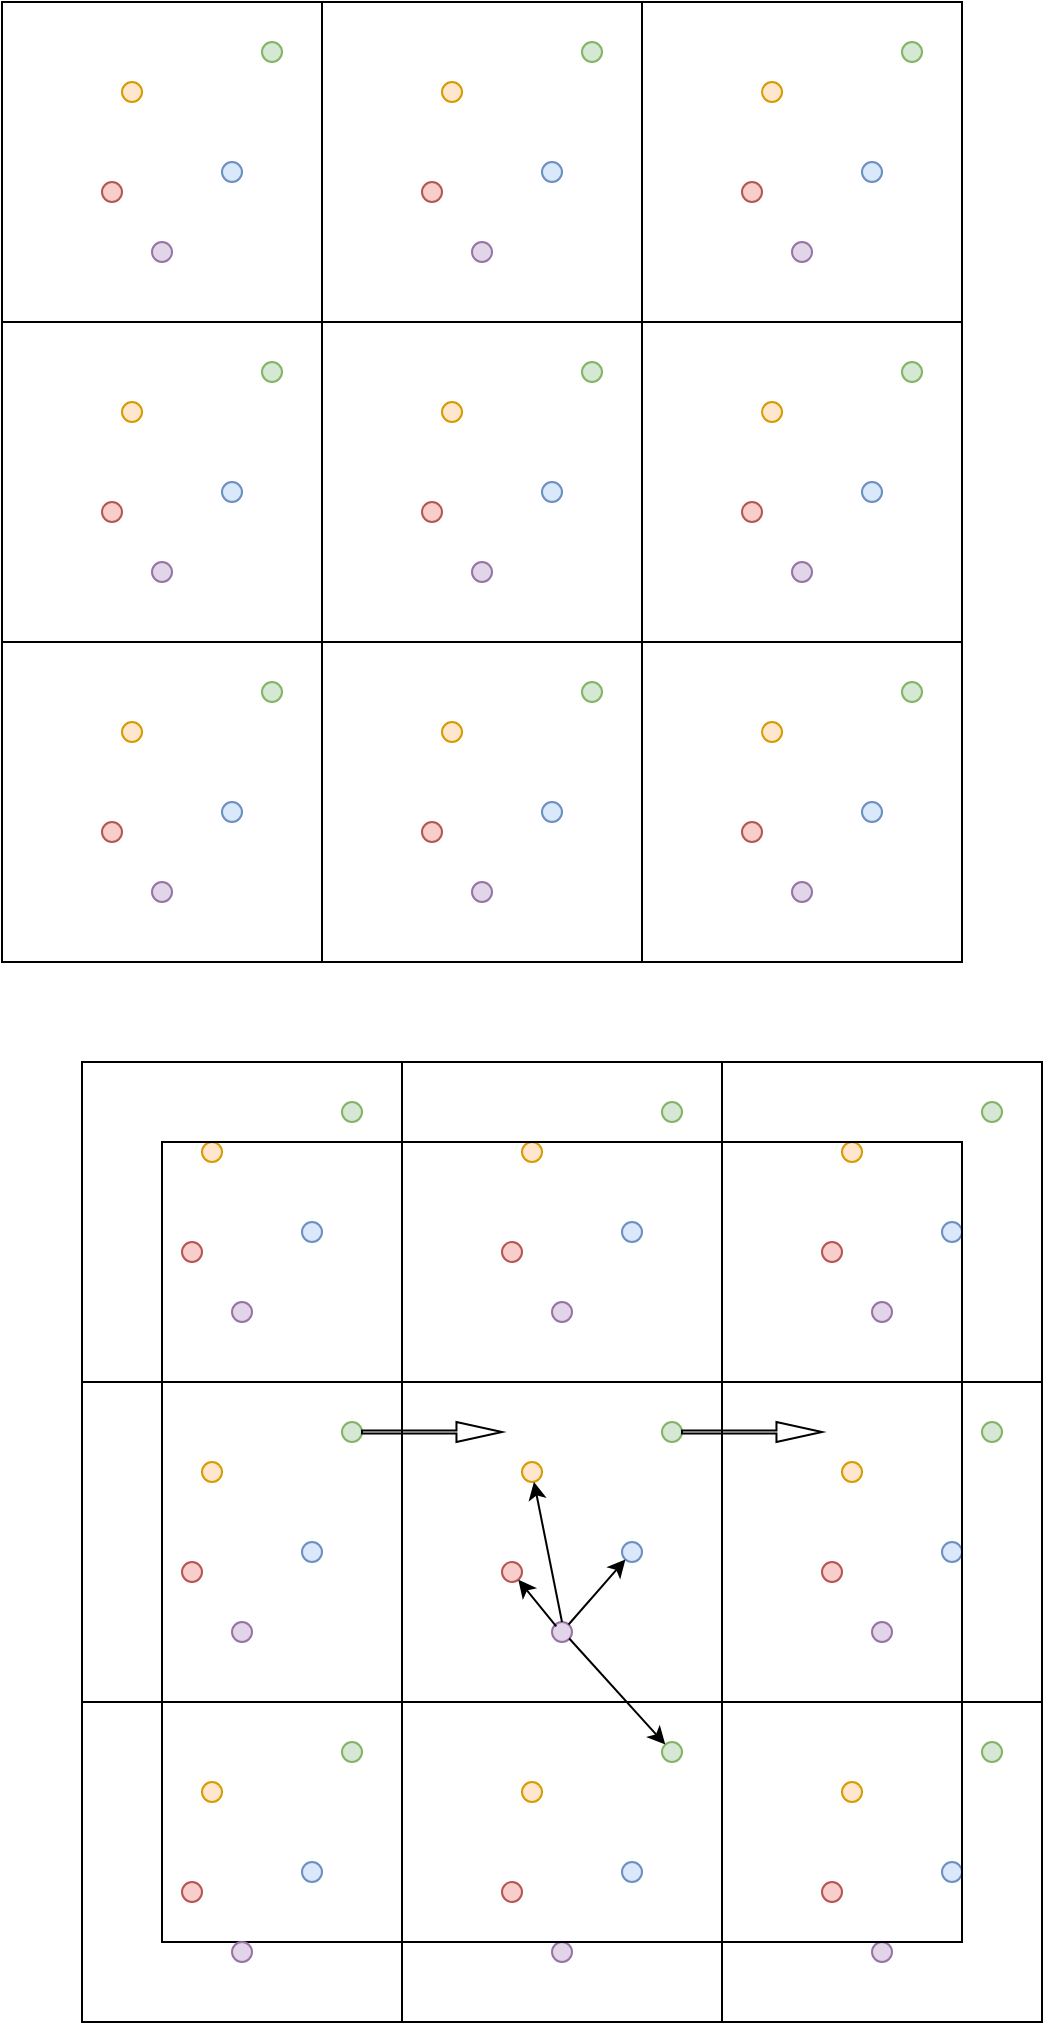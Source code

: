 <mxfile version="20.2.3" type="device"><diagram id="imVHB6iHsO2Q9KAXTTwX" name="Page-1"><mxGraphModel dx="1258" dy="1696" grid="1" gridSize="10" guides="1" tooltips="1" connect="0" arrows="0" fold="1" page="1" pageScale="1" pageWidth="850" pageHeight="1100" math="0" shadow="0"><root><mxCell id="0"/><mxCell id="1" parent="0"/><mxCell id="auEtpbC0rv6Uxyq8bBXX-1" value="" style="rounded=0;whiteSpace=wrap;html=1;" parent="1" vertex="1"><mxGeometry x="240" y="-880" width="160" height="160" as="geometry"/></mxCell><mxCell id="auEtpbC0rv6Uxyq8bBXX-3" value="" style="ellipse;whiteSpace=wrap;html=1;fillColor=#d5e8d4;strokeColor=#82b366;" parent="1" vertex="1"><mxGeometry x="370" y="-860" width="10" height="10" as="geometry"/></mxCell><mxCell id="auEtpbC0rv6Uxyq8bBXX-4" value="" style="ellipse;whiteSpace=wrap;html=1;fillColor=#dae8fc;strokeColor=#6c8ebf;" parent="1" vertex="1"><mxGeometry x="350" y="-800" width="10" height="10" as="geometry"/></mxCell><mxCell id="auEtpbC0rv6Uxyq8bBXX-5" value="" style="ellipse;whiteSpace=wrap;html=1;fillColor=#ffe6cc;strokeColor=#d79b00;" parent="1" vertex="1"><mxGeometry x="300" y="-840" width="10" height="10" as="geometry"/></mxCell><mxCell id="auEtpbC0rv6Uxyq8bBXX-6" value="" style="ellipse;whiteSpace=wrap;html=1;fillColor=#f8cecc;strokeColor=#b85450;" parent="1" vertex="1"><mxGeometry x="290" y="-790" width="10" height="10" as="geometry"/></mxCell><mxCell id="auEtpbC0rv6Uxyq8bBXX-7" value="" style="ellipse;whiteSpace=wrap;html=1;fillColor=#e1d5e7;strokeColor=#9673a6;" parent="1" vertex="1"><mxGeometry x="315" y="-760" width="10" height="10" as="geometry"/></mxCell><mxCell id="auEtpbC0rv6Uxyq8bBXX-10" value="" style="rounded=0;whiteSpace=wrap;html=1;" parent="1" vertex="1"><mxGeometry x="400" y="-880" width="160" height="160" as="geometry"/></mxCell><mxCell id="auEtpbC0rv6Uxyq8bBXX-11" value="" style="ellipse;whiteSpace=wrap;html=1;fillColor=#d5e8d4;strokeColor=#82b366;" parent="1" vertex="1"><mxGeometry x="530" y="-860" width="10" height="10" as="geometry"/></mxCell><mxCell id="auEtpbC0rv6Uxyq8bBXX-12" value="" style="ellipse;whiteSpace=wrap;html=1;fillColor=#dae8fc;strokeColor=#6c8ebf;" parent="1" vertex="1"><mxGeometry x="510" y="-800" width="10" height="10" as="geometry"/></mxCell><mxCell id="auEtpbC0rv6Uxyq8bBXX-13" value="" style="ellipse;whiteSpace=wrap;html=1;fillColor=#ffe6cc;strokeColor=#d79b00;" parent="1" vertex="1"><mxGeometry x="460" y="-840" width="10" height="10" as="geometry"/></mxCell><mxCell id="auEtpbC0rv6Uxyq8bBXX-14" value="" style="ellipse;whiteSpace=wrap;html=1;fillColor=#f8cecc;strokeColor=#b85450;" parent="1" vertex="1"><mxGeometry x="450" y="-790" width="10" height="10" as="geometry"/></mxCell><mxCell id="auEtpbC0rv6Uxyq8bBXX-15" value="" style="ellipse;whiteSpace=wrap;html=1;fillColor=#e1d5e7;strokeColor=#9673a6;" parent="1" vertex="1"><mxGeometry x="475" y="-760" width="10" height="10" as="geometry"/></mxCell><mxCell id="auEtpbC0rv6Uxyq8bBXX-16" value="" style="rounded=0;whiteSpace=wrap;html=1;" parent="1" vertex="1"><mxGeometry x="240" y="-1040" width="160" height="160" as="geometry"/></mxCell><mxCell id="auEtpbC0rv6Uxyq8bBXX-17" value="" style="ellipse;whiteSpace=wrap;html=1;fillColor=#d5e8d4;strokeColor=#82b366;" parent="1" vertex="1"><mxGeometry x="370" y="-1020" width="10" height="10" as="geometry"/></mxCell><mxCell id="auEtpbC0rv6Uxyq8bBXX-18" value="" style="ellipse;whiteSpace=wrap;html=1;fillColor=#dae8fc;strokeColor=#6c8ebf;" parent="1" vertex="1"><mxGeometry x="350" y="-960" width="10" height="10" as="geometry"/></mxCell><mxCell id="auEtpbC0rv6Uxyq8bBXX-19" value="" style="ellipse;whiteSpace=wrap;html=1;fillColor=#ffe6cc;strokeColor=#d79b00;" parent="1" vertex="1"><mxGeometry x="300" y="-1000" width="10" height="10" as="geometry"/></mxCell><mxCell id="auEtpbC0rv6Uxyq8bBXX-20" value="" style="ellipse;whiteSpace=wrap;html=1;fillColor=#f8cecc;strokeColor=#b85450;" parent="1" vertex="1"><mxGeometry x="290" y="-950" width="10" height="10" as="geometry"/></mxCell><mxCell id="auEtpbC0rv6Uxyq8bBXX-21" value="" style="ellipse;whiteSpace=wrap;html=1;fillColor=#e1d5e7;strokeColor=#9673a6;" parent="1" vertex="1"><mxGeometry x="315" y="-920" width="10" height="10" as="geometry"/></mxCell><mxCell id="auEtpbC0rv6Uxyq8bBXX-22" value="" style="rounded=0;whiteSpace=wrap;html=1;" parent="1" vertex="1"><mxGeometry x="400" y="-1040" width="160" height="160" as="geometry"/></mxCell><mxCell id="auEtpbC0rv6Uxyq8bBXX-23" value="" style="ellipse;whiteSpace=wrap;html=1;fillColor=#d5e8d4;strokeColor=#82b366;" parent="1" vertex="1"><mxGeometry x="530" y="-1020" width="10" height="10" as="geometry"/></mxCell><mxCell id="auEtpbC0rv6Uxyq8bBXX-24" value="" style="ellipse;whiteSpace=wrap;html=1;fillColor=#dae8fc;strokeColor=#6c8ebf;" parent="1" vertex="1"><mxGeometry x="510" y="-960" width="10" height="10" as="geometry"/></mxCell><mxCell id="auEtpbC0rv6Uxyq8bBXX-25" value="" style="ellipse;whiteSpace=wrap;html=1;fillColor=#ffe6cc;strokeColor=#d79b00;" parent="1" vertex="1"><mxGeometry x="460" y="-1000" width="10" height="10" as="geometry"/></mxCell><mxCell id="auEtpbC0rv6Uxyq8bBXX-26" value="" style="ellipse;whiteSpace=wrap;html=1;fillColor=#f8cecc;strokeColor=#b85450;" parent="1" vertex="1"><mxGeometry x="450" y="-950" width="10" height="10" as="geometry"/></mxCell><mxCell id="auEtpbC0rv6Uxyq8bBXX-27" value="" style="ellipse;whiteSpace=wrap;html=1;fillColor=#e1d5e7;strokeColor=#9673a6;" parent="1" vertex="1"><mxGeometry x="475" y="-920" width="10" height="10" as="geometry"/></mxCell><mxCell id="auEtpbC0rv6Uxyq8bBXX-28" value="" style="rounded=0;whiteSpace=wrap;html=1;" parent="1" vertex="1"><mxGeometry x="80" y="-1040" width="160" height="160" as="geometry"/></mxCell><mxCell id="auEtpbC0rv6Uxyq8bBXX-29" value="" style="ellipse;whiteSpace=wrap;html=1;fillColor=#d5e8d4;strokeColor=#82b366;" parent="1" vertex="1"><mxGeometry x="210" y="-1020" width="10" height="10" as="geometry"/></mxCell><mxCell id="auEtpbC0rv6Uxyq8bBXX-30" value="" style="ellipse;whiteSpace=wrap;html=1;fillColor=#dae8fc;strokeColor=#6c8ebf;" parent="1" vertex="1"><mxGeometry x="190" y="-960" width="10" height="10" as="geometry"/></mxCell><mxCell id="auEtpbC0rv6Uxyq8bBXX-31" value="" style="ellipse;whiteSpace=wrap;html=1;fillColor=#ffe6cc;strokeColor=#d79b00;" parent="1" vertex="1"><mxGeometry x="140" y="-1000" width="10" height="10" as="geometry"/></mxCell><mxCell id="auEtpbC0rv6Uxyq8bBXX-32" value="" style="ellipse;whiteSpace=wrap;html=1;fillColor=#f8cecc;strokeColor=#b85450;" parent="1" vertex="1"><mxGeometry x="130" y="-950" width="10" height="10" as="geometry"/></mxCell><mxCell id="auEtpbC0rv6Uxyq8bBXX-33" value="" style="ellipse;whiteSpace=wrap;html=1;fillColor=#e1d5e7;strokeColor=#9673a6;" parent="1" vertex="1"><mxGeometry x="155" y="-920" width="10" height="10" as="geometry"/></mxCell><mxCell id="auEtpbC0rv6Uxyq8bBXX-34" value="" style="rounded=0;whiteSpace=wrap;html=1;" parent="1" vertex="1"><mxGeometry x="80" y="-880" width="160" height="160" as="geometry"/></mxCell><mxCell id="auEtpbC0rv6Uxyq8bBXX-35" value="" style="ellipse;whiteSpace=wrap;html=1;fillColor=#d5e8d4;strokeColor=#82b366;" parent="1" vertex="1"><mxGeometry x="210" y="-860" width="10" height="10" as="geometry"/></mxCell><mxCell id="auEtpbC0rv6Uxyq8bBXX-36" value="" style="ellipse;whiteSpace=wrap;html=1;fillColor=#dae8fc;strokeColor=#6c8ebf;" parent="1" vertex="1"><mxGeometry x="190" y="-800" width="10" height="10" as="geometry"/></mxCell><mxCell id="auEtpbC0rv6Uxyq8bBXX-37" value="" style="ellipse;whiteSpace=wrap;html=1;fillColor=#ffe6cc;strokeColor=#d79b00;" parent="1" vertex="1"><mxGeometry x="140" y="-840" width="10" height="10" as="geometry"/></mxCell><mxCell id="auEtpbC0rv6Uxyq8bBXX-38" value="" style="ellipse;whiteSpace=wrap;html=1;fillColor=#f8cecc;strokeColor=#b85450;" parent="1" vertex="1"><mxGeometry x="130" y="-790" width="10" height="10" as="geometry"/></mxCell><mxCell id="auEtpbC0rv6Uxyq8bBXX-39" value="" style="ellipse;whiteSpace=wrap;html=1;fillColor=#e1d5e7;strokeColor=#9673a6;" parent="1" vertex="1"><mxGeometry x="155" y="-760" width="10" height="10" as="geometry"/></mxCell><mxCell id="auEtpbC0rv6Uxyq8bBXX-40" value="" style="rounded=0;whiteSpace=wrap;html=1;" parent="1" vertex="1"><mxGeometry x="240" y="-720" width="160" height="160" as="geometry"/></mxCell><mxCell id="auEtpbC0rv6Uxyq8bBXX-41" value="" style="ellipse;whiteSpace=wrap;html=1;fillColor=#d5e8d4;strokeColor=#82b366;" parent="1" vertex="1"><mxGeometry x="370" y="-700" width="10" height="10" as="geometry"/></mxCell><mxCell id="auEtpbC0rv6Uxyq8bBXX-42" value="" style="ellipse;whiteSpace=wrap;html=1;fillColor=#dae8fc;strokeColor=#6c8ebf;" parent="1" vertex="1"><mxGeometry x="350" y="-640" width="10" height="10" as="geometry"/></mxCell><mxCell id="auEtpbC0rv6Uxyq8bBXX-43" value="" style="ellipse;whiteSpace=wrap;html=1;fillColor=#ffe6cc;strokeColor=#d79b00;" parent="1" vertex="1"><mxGeometry x="300" y="-680" width="10" height="10" as="geometry"/></mxCell><mxCell id="auEtpbC0rv6Uxyq8bBXX-44" value="" style="ellipse;whiteSpace=wrap;html=1;fillColor=#f8cecc;strokeColor=#b85450;" parent="1" vertex="1"><mxGeometry x="290" y="-630" width="10" height="10" as="geometry"/></mxCell><mxCell id="auEtpbC0rv6Uxyq8bBXX-45" value="" style="ellipse;whiteSpace=wrap;html=1;fillColor=#e1d5e7;strokeColor=#9673a6;" parent="1" vertex="1"><mxGeometry x="315" y="-600" width="10" height="10" as="geometry"/></mxCell><mxCell id="auEtpbC0rv6Uxyq8bBXX-46" value="" style="rounded=0;whiteSpace=wrap;html=1;" parent="1" vertex="1"><mxGeometry x="400" y="-720" width="160" height="160" as="geometry"/></mxCell><mxCell id="auEtpbC0rv6Uxyq8bBXX-47" value="" style="ellipse;whiteSpace=wrap;html=1;fillColor=#d5e8d4;strokeColor=#82b366;" parent="1" vertex="1"><mxGeometry x="530" y="-700" width="10" height="10" as="geometry"/></mxCell><mxCell id="auEtpbC0rv6Uxyq8bBXX-48" value="" style="ellipse;whiteSpace=wrap;html=1;fillColor=#dae8fc;strokeColor=#6c8ebf;" parent="1" vertex="1"><mxGeometry x="510" y="-640" width="10" height="10" as="geometry"/></mxCell><mxCell id="auEtpbC0rv6Uxyq8bBXX-49" value="" style="ellipse;whiteSpace=wrap;html=1;fillColor=#ffe6cc;strokeColor=#d79b00;" parent="1" vertex="1"><mxGeometry x="460" y="-680" width="10" height="10" as="geometry"/></mxCell><mxCell id="auEtpbC0rv6Uxyq8bBXX-50" value="" style="ellipse;whiteSpace=wrap;html=1;fillColor=#f8cecc;strokeColor=#b85450;" parent="1" vertex="1"><mxGeometry x="450" y="-630" width="10" height="10" as="geometry"/></mxCell><mxCell id="auEtpbC0rv6Uxyq8bBXX-51" value="" style="ellipse;whiteSpace=wrap;html=1;fillColor=#e1d5e7;strokeColor=#9673a6;" parent="1" vertex="1"><mxGeometry x="475" y="-600" width="10" height="10" as="geometry"/></mxCell><mxCell id="auEtpbC0rv6Uxyq8bBXX-52" value="" style="rounded=0;whiteSpace=wrap;html=1;" parent="1" vertex="1"><mxGeometry x="80" y="-720" width="160" height="160" as="geometry"/></mxCell><mxCell id="auEtpbC0rv6Uxyq8bBXX-53" value="" style="ellipse;whiteSpace=wrap;html=1;fillColor=#d5e8d4;strokeColor=#82b366;" parent="1" vertex="1"><mxGeometry x="210" y="-700" width="10" height="10" as="geometry"/></mxCell><mxCell id="auEtpbC0rv6Uxyq8bBXX-54" value="" style="ellipse;whiteSpace=wrap;html=1;fillColor=#dae8fc;strokeColor=#6c8ebf;" parent="1" vertex="1"><mxGeometry x="190" y="-640" width="10" height="10" as="geometry"/></mxCell><mxCell id="auEtpbC0rv6Uxyq8bBXX-55" value="" style="ellipse;whiteSpace=wrap;html=1;fillColor=#ffe6cc;strokeColor=#d79b00;" parent="1" vertex="1"><mxGeometry x="140" y="-680" width="10" height="10" as="geometry"/></mxCell><mxCell id="auEtpbC0rv6Uxyq8bBXX-56" value="" style="ellipse;whiteSpace=wrap;html=1;fillColor=#f8cecc;strokeColor=#b85450;" parent="1" vertex="1"><mxGeometry x="130" y="-630" width="10" height="10" as="geometry"/></mxCell><mxCell id="auEtpbC0rv6Uxyq8bBXX-57" value="" style="ellipse;whiteSpace=wrap;html=1;fillColor=#e1d5e7;strokeColor=#9673a6;" parent="1" vertex="1"><mxGeometry x="155" y="-600" width="10" height="10" as="geometry"/></mxCell><mxCell id="auEtpbC0rv6Uxyq8bBXX-58" value="" style="rounded=0;whiteSpace=wrap;html=1;" parent="1" vertex="1"><mxGeometry x="280" y="-350" width="160" height="160" as="geometry"/></mxCell><mxCell id="auEtpbC0rv6Uxyq8bBXX-59" value="" style="ellipse;whiteSpace=wrap;html=1;fillColor=#d5e8d4;strokeColor=#82b366;" parent="1" vertex="1"><mxGeometry x="410" y="-330" width="10" height="10" as="geometry"/></mxCell><mxCell id="auEtpbC0rv6Uxyq8bBXX-60" value="" style="ellipse;whiteSpace=wrap;html=1;fillColor=#dae8fc;strokeColor=#6c8ebf;" parent="1" vertex="1"><mxGeometry x="390" y="-270" width="10" height="10" as="geometry"/></mxCell><mxCell id="auEtpbC0rv6Uxyq8bBXX-61" value="" style="ellipse;whiteSpace=wrap;html=1;fillColor=#ffe6cc;strokeColor=#d79b00;" parent="1" vertex="1"><mxGeometry x="340" y="-310" width="10" height="10" as="geometry"/></mxCell><mxCell id="auEtpbC0rv6Uxyq8bBXX-62" value="" style="ellipse;whiteSpace=wrap;html=1;fillColor=#f8cecc;strokeColor=#b85450;" parent="1" vertex="1"><mxGeometry x="330" y="-260" width="10" height="10" as="geometry"/></mxCell><mxCell id="auEtpbC0rv6Uxyq8bBXX-63" value="" style="ellipse;whiteSpace=wrap;html=1;fillColor=#e1d5e7;strokeColor=#9673a6;" parent="1" vertex="1"><mxGeometry x="355" y="-230" width="10" height="10" as="geometry"/></mxCell><mxCell id="auEtpbC0rv6Uxyq8bBXX-64" value="" style="rounded=0;whiteSpace=wrap;html=1;" parent="1" vertex="1"><mxGeometry x="440" y="-350" width="160" height="160" as="geometry"/></mxCell><mxCell id="auEtpbC0rv6Uxyq8bBXX-65" value="" style="ellipse;whiteSpace=wrap;html=1;fillColor=#d5e8d4;strokeColor=#82b366;" parent="1" vertex="1"><mxGeometry x="570" y="-330" width="10" height="10" as="geometry"/></mxCell><mxCell id="auEtpbC0rv6Uxyq8bBXX-66" value="" style="ellipse;whiteSpace=wrap;html=1;fillColor=#dae8fc;strokeColor=#6c8ebf;" parent="1" vertex="1"><mxGeometry x="550" y="-270" width="10" height="10" as="geometry"/></mxCell><mxCell id="auEtpbC0rv6Uxyq8bBXX-67" value="" style="ellipse;whiteSpace=wrap;html=1;fillColor=#ffe6cc;strokeColor=#d79b00;" parent="1" vertex="1"><mxGeometry x="500" y="-310" width="10" height="10" as="geometry"/></mxCell><mxCell id="auEtpbC0rv6Uxyq8bBXX-68" value="" style="ellipse;whiteSpace=wrap;html=1;fillColor=#f8cecc;strokeColor=#b85450;" parent="1" vertex="1"><mxGeometry x="490" y="-260" width="10" height="10" as="geometry"/></mxCell><mxCell id="auEtpbC0rv6Uxyq8bBXX-69" value="" style="ellipse;whiteSpace=wrap;html=1;fillColor=#e1d5e7;strokeColor=#9673a6;" parent="1" vertex="1"><mxGeometry x="515" y="-230" width="10" height="10" as="geometry"/></mxCell><mxCell id="auEtpbC0rv6Uxyq8bBXX-70" value="" style="rounded=0;whiteSpace=wrap;html=1;" parent="1" vertex="1"><mxGeometry x="280" y="-510" width="160" height="160" as="geometry"/></mxCell><mxCell id="auEtpbC0rv6Uxyq8bBXX-71" value="" style="ellipse;whiteSpace=wrap;html=1;fillColor=#d5e8d4;strokeColor=#82b366;" parent="1" vertex="1"><mxGeometry x="410" y="-490" width="10" height="10" as="geometry"/></mxCell><mxCell id="auEtpbC0rv6Uxyq8bBXX-72" value="" style="ellipse;whiteSpace=wrap;html=1;fillColor=#dae8fc;strokeColor=#6c8ebf;" parent="1" vertex="1"><mxGeometry x="390" y="-430" width="10" height="10" as="geometry"/></mxCell><mxCell id="auEtpbC0rv6Uxyq8bBXX-73" value="" style="ellipse;whiteSpace=wrap;html=1;fillColor=#ffe6cc;strokeColor=#d79b00;" parent="1" vertex="1"><mxGeometry x="340" y="-470" width="10" height="10" as="geometry"/></mxCell><mxCell id="auEtpbC0rv6Uxyq8bBXX-74" value="" style="ellipse;whiteSpace=wrap;html=1;fillColor=#f8cecc;strokeColor=#b85450;" parent="1" vertex="1"><mxGeometry x="330" y="-420" width="10" height="10" as="geometry"/></mxCell><mxCell id="auEtpbC0rv6Uxyq8bBXX-75" value="" style="ellipse;whiteSpace=wrap;html=1;fillColor=#e1d5e7;strokeColor=#9673a6;" parent="1" vertex="1"><mxGeometry x="355" y="-390" width="10" height="10" as="geometry"/></mxCell><mxCell id="auEtpbC0rv6Uxyq8bBXX-76" value="" style="rounded=0;whiteSpace=wrap;html=1;" parent="1" vertex="1"><mxGeometry x="440" y="-510" width="160" height="160" as="geometry"/></mxCell><mxCell id="auEtpbC0rv6Uxyq8bBXX-77" value="" style="ellipse;whiteSpace=wrap;html=1;fillColor=#d5e8d4;strokeColor=#82b366;" parent="1" vertex="1"><mxGeometry x="570" y="-490" width="10" height="10" as="geometry"/></mxCell><mxCell id="auEtpbC0rv6Uxyq8bBXX-78" value="" style="ellipse;whiteSpace=wrap;html=1;fillColor=#dae8fc;strokeColor=#6c8ebf;" parent="1" vertex="1"><mxGeometry x="550" y="-430" width="10" height="10" as="geometry"/></mxCell><mxCell id="auEtpbC0rv6Uxyq8bBXX-79" value="" style="ellipse;whiteSpace=wrap;html=1;fillColor=#ffe6cc;strokeColor=#d79b00;" parent="1" vertex="1"><mxGeometry x="500" y="-470" width="10" height="10" as="geometry"/></mxCell><mxCell id="auEtpbC0rv6Uxyq8bBXX-80" value="" style="ellipse;whiteSpace=wrap;html=1;fillColor=#f8cecc;strokeColor=#b85450;" parent="1" vertex="1"><mxGeometry x="490" y="-420" width="10" height="10" as="geometry"/></mxCell><mxCell id="auEtpbC0rv6Uxyq8bBXX-81" value="" style="ellipse;whiteSpace=wrap;html=1;fillColor=#e1d5e7;strokeColor=#9673a6;" parent="1" vertex="1"><mxGeometry x="515" y="-390" width="10" height="10" as="geometry"/></mxCell><mxCell id="auEtpbC0rv6Uxyq8bBXX-82" value="" style="rounded=0;whiteSpace=wrap;html=1;" parent="1" vertex="1"><mxGeometry x="120" y="-510" width="160" height="160" as="geometry"/></mxCell><mxCell id="auEtpbC0rv6Uxyq8bBXX-83" value="" style="ellipse;whiteSpace=wrap;html=1;fillColor=#d5e8d4;strokeColor=#82b366;" parent="1" vertex="1"><mxGeometry x="250" y="-490" width="10" height="10" as="geometry"/></mxCell><mxCell id="auEtpbC0rv6Uxyq8bBXX-84" value="" style="ellipse;whiteSpace=wrap;html=1;fillColor=#dae8fc;strokeColor=#6c8ebf;" parent="1" vertex="1"><mxGeometry x="230" y="-430" width="10" height="10" as="geometry"/></mxCell><mxCell id="auEtpbC0rv6Uxyq8bBXX-85" value="" style="ellipse;whiteSpace=wrap;html=1;fillColor=#ffe6cc;strokeColor=#d79b00;" parent="1" vertex="1"><mxGeometry x="180" y="-470" width="10" height="10" as="geometry"/></mxCell><mxCell id="auEtpbC0rv6Uxyq8bBXX-86" value="" style="ellipse;whiteSpace=wrap;html=1;fillColor=#f8cecc;strokeColor=#b85450;" parent="1" vertex="1"><mxGeometry x="170" y="-420" width="10" height="10" as="geometry"/></mxCell><mxCell id="auEtpbC0rv6Uxyq8bBXX-87" value="" style="ellipse;whiteSpace=wrap;html=1;fillColor=#e1d5e7;strokeColor=#9673a6;" parent="1" vertex="1"><mxGeometry x="195" y="-390" width="10" height="10" as="geometry"/></mxCell><mxCell id="auEtpbC0rv6Uxyq8bBXX-88" value="" style="rounded=0;whiteSpace=wrap;html=1;" parent="1" vertex="1"><mxGeometry x="120" y="-350" width="160" height="160" as="geometry"/></mxCell><mxCell id="auEtpbC0rv6Uxyq8bBXX-89" value="" style="ellipse;whiteSpace=wrap;html=1;fillColor=#d5e8d4;strokeColor=#82b366;" parent="1" vertex="1"><mxGeometry x="250" y="-330" width="10" height="10" as="geometry"/></mxCell><mxCell id="auEtpbC0rv6Uxyq8bBXX-90" value="" style="ellipse;whiteSpace=wrap;html=1;fillColor=#dae8fc;strokeColor=#6c8ebf;" parent="1" vertex="1"><mxGeometry x="230" y="-270" width="10" height="10" as="geometry"/></mxCell><mxCell id="auEtpbC0rv6Uxyq8bBXX-91" value="" style="ellipse;whiteSpace=wrap;html=1;fillColor=#ffe6cc;strokeColor=#d79b00;" parent="1" vertex="1"><mxGeometry x="180" y="-310" width="10" height="10" as="geometry"/></mxCell><mxCell id="auEtpbC0rv6Uxyq8bBXX-92" value="" style="ellipse;whiteSpace=wrap;html=1;fillColor=#f8cecc;strokeColor=#b85450;" parent="1" vertex="1"><mxGeometry x="170" y="-260" width="10" height="10" as="geometry"/></mxCell><mxCell id="auEtpbC0rv6Uxyq8bBXX-93" value="" style="ellipse;whiteSpace=wrap;html=1;fillColor=#e1d5e7;strokeColor=#9673a6;" parent="1" vertex="1"><mxGeometry x="195" y="-230" width="10" height="10" as="geometry"/></mxCell><mxCell id="auEtpbC0rv6Uxyq8bBXX-94" value="" style="rounded=0;whiteSpace=wrap;html=1;" parent="1" vertex="1"><mxGeometry x="280" y="-190" width="160" height="160" as="geometry"/></mxCell><mxCell id="auEtpbC0rv6Uxyq8bBXX-95" value="" style="ellipse;whiteSpace=wrap;html=1;fillColor=#d5e8d4;strokeColor=#82b366;" parent="1" vertex="1"><mxGeometry x="410" y="-170" width="10" height="10" as="geometry"/></mxCell><mxCell id="auEtpbC0rv6Uxyq8bBXX-96" value="" style="ellipse;whiteSpace=wrap;html=1;fillColor=#dae8fc;strokeColor=#6c8ebf;" parent="1" vertex="1"><mxGeometry x="390" y="-110" width="10" height="10" as="geometry"/></mxCell><mxCell id="auEtpbC0rv6Uxyq8bBXX-97" value="" style="ellipse;whiteSpace=wrap;html=1;fillColor=#ffe6cc;strokeColor=#d79b00;" parent="1" vertex="1"><mxGeometry x="340" y="-150" width="10" height="10" as="geometry"/></mxCell><mxCell id="auEtpbC0rv6Uxyq8bBXX-98" value="" style="ellipse;whiteSpace=wrap;html=1;fillColor=#f8cecc;strokeColor=#b85450;" parent="1" vertex="1"><mxGeometry x="330" y="-100" width="10" height="10" as="geometry"/></mxCell><mxCell id="auEtpbC0rv6Uxyq8bBXX-99" value="" style="ellipse;whiteSpace=wrap;html=1;fillColor=#e1d5e7;strokeColor=#9673a6;" parent="1" vertex="1"><mxGeometry x="355" y="-70" width="10" height="10" as="geometry"/></mxCell><mxCell id="auEtpbC0rv6Uxyq8bBXX-100" value="" style="rounded=0;whiteSpace=wrap;html=1;" parent="1" vertex="1"><mxGeometry x="440" y="-190" width="160" height="160" as="geometry"/></mxCell><mxCell id="auEtpbC0rv6Uxyq8bBXX-101" value="" style="ellipse;whiteSpace=wrap;html=1;fillColor=#d5e8d4;strokeColor=#82b366;" parent="1" vertex="1"><mxGeometry x="570" y="-170" width="10" height="10" as="geometry"/></mxCell><mxCell id="auEtpbC0rv6Uxyq8bBXX-102" value="" style="ellipse;whiteSpace=wrap;html=1;fillColor=#dae8fc;strokeColor=#6c8ebf;" parent="1" vertex="1"><mxGeometry x="550" y="-110" width="10" height="10" as="geometry"/></mxCell><mxCell id="auEtpbC0rv6Uxyq8bBXX-103" value="" style="ellipse;whiteSpace=wrap;html=1;fillColor=#ffe6cc;strokeColor=#d79b00;" parent="1" vertex="1"><mxGeometry x="500" y="-150" width="10" height="10" as="geometry"/></mxCell><mxCell id="auEtpbC0rv6Uxyq8bBXX-104" value="" style="ellipse;whiteSpace=wrap;html=1;fillColor=#f8cecc;strokeColor=#b85450;" parent="1" vertex="1"><mxGeometry x="490" y="-100" width="10" height="10" as="geometry"/></mxCell><mxCell id="auEtpbC0rv6Uxyq8bBXX-105" value="" style="ellipse;whiteSpace=wrap;html=1;fillColor=#e1d5e7;strokeColor=#9673a6;" parent="1" vertex="1"><mxGeometry x="515" y="-70" width="10" height="10" as="geometry"/></mxCell><mxCell id="auEtpbC0rv6Uxyq8bBXX-106" value="" style="rounded=0;whiteSpace=wrap;html=1;" parent="1" vertex="1"><mxGeometry x="120" y="-190" width="160" height="160" as="geometry"/></mxCell><mxCell id="auEtpbC0rv6Uxyq8bBXX-107" value="" style="ellipse;whiteSpace=wrap;html=1;fillColor=#d5e8d4;strokeColor=#82b366;" parent="1" vertex="1"><mxGeometry x="250" y="-170" width="10" height="10" as="geometry"/></mxCell><mxCell id="auEtpbC0rv6Uxyq8bBXX-108" value="" style="ellipse;whiteSpace=wrap;html=1;fillColor=#dae8fc;strokeColor=#6c8ebf;" parent="1" vertex="1"><mxGeometry x="230" y="-110" width="10" height="10" as="geometry"/></mxCell><mxCell id="auEtpbC0rv6Uxyq8bBXX-109" value="" style="ellipse;whiteSpace=wrap;html=1;fillColor=#ffe6cc;strokeColor=#d79b00;" parent="1" vertex="1"><mxGeometry x="180" y="-150" width="10" height="10" as="geometry"/></mxCell><mxCell id="auEtpbC0rv6Uxyq8bBXX-112" value="" style="rounded=0;whiteSpace=wrap;html=1;fillColor=none;" parent="1" vertex="1"><mxGeometry x="160" y="-470" width="400" height="400" as="geometry"/></mxCell><mxCell id="auEtpbC0rv6Uxyq8bBXX-110" value="" style="ellipse;whiteSpace=wrap;html=1;fillColor=#f8cecc;strokeColor=#b85450;" parent="1" vertex="1"><mxGeometry x="170" y="-100" width="10" height="10" as="geometry"/></mxCell><mxCell id="auEtpbC0rv6Uxyq8bBXX-111" value="" style="ellipse;whiteSpace=wrap;html=1;fillColor=#e1d5e7;strokeColor=#9673a6;" parent="1" vertex="1"><mxGeometry x="195" y="-70" width="10" height="10" as="geometry"/></mxCell><mxCell id="auEtpbC0rv6Uxyq8bBXX-117" value="" style="html=1;shadow=0;dashed=0;align=center;verticalAlign=middle;shape=mxgraph.arrows2.arrow;dy=0.86;dx=22.77;notch=0;fillColor=none;" parent="1" vertex="1"><mxGeometry x="420" y="-330" width="70" height="10" as="geometry"/></mxCell><mxCell id="auEtpbC0rv6Uxyq8bBXX-118" value="" style="html=1;shadow=0;dashed=0;align=center;verticalAlign=middle;shape=mxgraph.arrows2.arrow;dy=0.86;dx=22.77;notch=0;fillColor=none;" parent="1" vertex="1"><mxGeometry x="260" y="-330" width="70" height="10" as="geometry"/></mxCell><mxCell id="auEtpbC0rv6Uxyq8bBXX-121" value="" style="endArrow=classic;html=1;rounded=0;" parent="1" source="auEtpbC0rv6Uxyq8bBXX-63" target="auEtpbC0rv6Uxyq8bBXX-60" edge="1"><mxGeometry width="50" height="50" relative="1" as="geometry"><mxPoint x="290" y="-270" as="sourcePoint"/><mxPoint x="390" y="-260" as="targetPoint"/></mxGeometry></mxCell><mxCell id="auEtpbC0rv6Uxyq8bBXX-122" value="" style="endArrow=classic;html=1;rounded=0;exitX=0.21;exitY=0.215;exitDx=0;exitDy=0;exitPerimeter=0;" parent="1" source="auEtpbC0rv6Uxyq8bBXX-63" target="auEtpbC0rv6Uxyq8bBXX-62" edge="1"><mxGeometry width="50" height="50" relative="1" as="geometry"><mxPoint x="354.998" y="-227.545" as="sourcePoint"/><mxPoint x="383.44" y="-259.996" as="targetPoint"/></mxGeometry></mxCell><mxCell id="auEtpbC0rv6Uxyq8bBXX-123" value="" style="endArrow=classic;html=1;rounded=0;exitX=0.863;exitY=0.824;exitDx=0;exitDy=0;exitPerimeter=0;" parent="1" source="auEtpbC0rv6Uxyq8bBXX-63" target="auEtpbC0rv6Uxyq8bBXX-95" edge="1"><mxGeometry width="50" height="50" relative="1" as="geometry"><mxPoint x="290" y="-170" as="sourcePoint"/><mxPoint x="415" y="-170" as="targetPoint"/></mxGeometry></mxCell><mxCell id="auEtpbC0rv6Uxyq8bBXX-124" value="" style="endArrow=classic;html=1;rounded=0;" parent="1" target="auEtpbC0rv6Uxyq8bBXX-61" edge="1"><mxGeometry width="50" height="50" relative="1" as="geometry"><mxPoint x="360" y="-230" as="sourcePoint"/><mxPoint x="340" y="-220" as="targetPoint"/></mxGeometry></mxCell></root></mxGraphModel></diagram></mxfile>